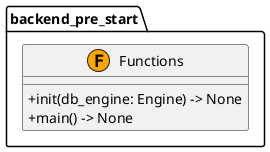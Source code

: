 @startuml
skinparam classAttributeIconSize 0

package "backend_pre_start" {
  class Functions <<(F,orange)>> {
    +init(db_engine: Engine) -> None
    +main() -> None
  }
}

' Relationships
@enduml